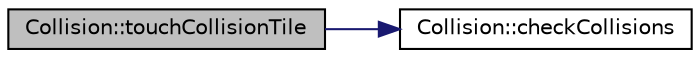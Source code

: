 digraph "Collision::touchCollisionTile"
{
  edge [fontname="Helvetica",fontsize="10",labelfontname="Helvetica",labelfontsize="10"];
  node [fontname="Helvetica",fontsize="10",shape=record];
  rankdir="LR";
  Node20 [label="Collision::touchCollisionTile",height=0.2,width=0.4,color="black", fillcolor="grey75", style="filled", fontcolor="black"];
  Node20 -> Node21 [color="midnightblue",fontsize="10",style="solid",fontname="Helvetica"];
  Node21 [label="Collision::checkCollisions",height=0.2,width=0.4,color="black", fillcolor="white", style="filled",URL="$namespace_collision.html#a923349ef590084c8fe4c085f2f75b97d"];
}

